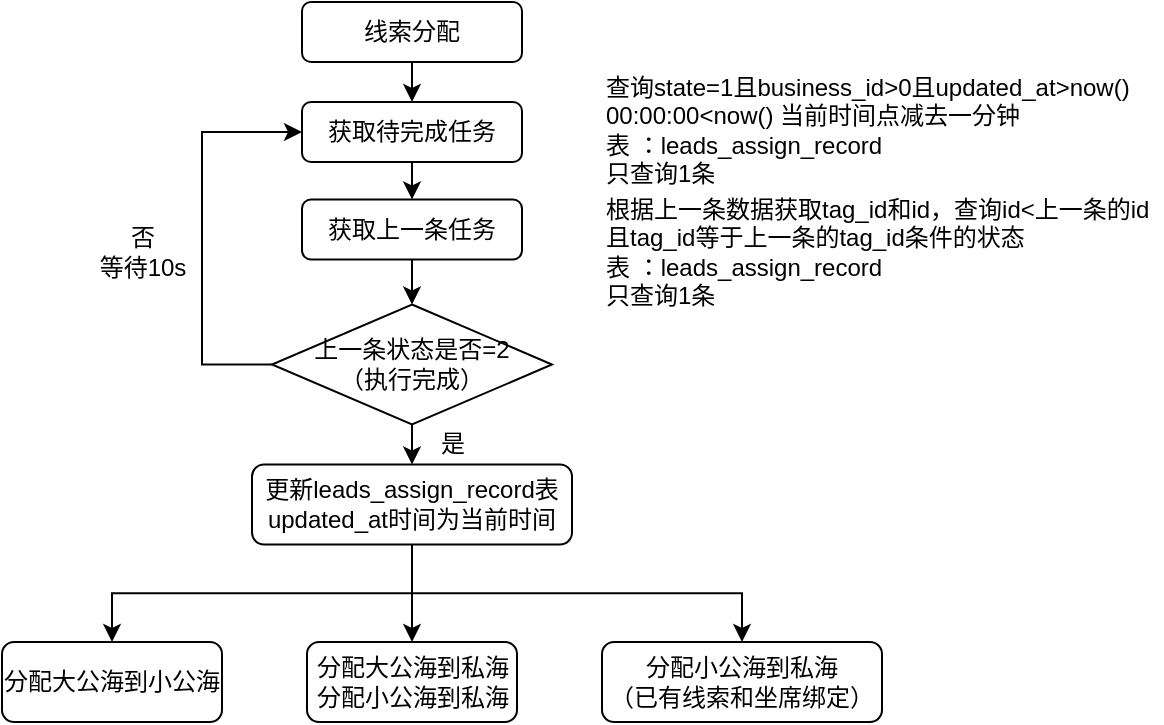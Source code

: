 <mxfile version="14.1.8" type="github">
  <diagram id="tQqcgxhjwbBOvLVQUvvc" name="Page-1">
    <mxGraphModel dx="946" dy="646" grid="1" gridSize="10" guides="1" tooltips="1" connect="1" arrows="1" fold="1" page="1" pageScale="1" pageWidth="1200" pageHeight="1920" math="0" shadow="0">
      <root>
        <mxCell id="0" />
        <mxCell id="1" parent="0" />
        <mxCell id="zeKRQwFSOE-vU90h6ogd-3" style="edgeStyle=orthogonalEdgeStyle;rounded=0;orthogonalLoop=1;jettySize=auto;html=1;exitX=0.5;exitY=1;exitDx=0;exitDy=0;entryX=0.5;entryY=0;entryDx=0;entryDy=0;" parent="1" source="zeKRQwFSOE-vU90h6ogd-1" target="zeKRQwFSOE-vU90h6ogd-2" edge="1">
          <mxGeometry relative="1" as="geometry" />
        </mxCell>
        <mxCell id="zeKRQwFSOE-vU90h6ogd-1" value="线索分配" style="rounded=1;whiteSpace=wrap;html=1;" parent="1" vertex="1">
          <mxGeometry x="420" y="10" width="110" height="30" as="geometry" />
        </mxCell>
        <mxCell id="zeKRQwFSOE-vU90h6ogd-8" style="edgeStyle=orthogonalEdgeStyle;rounded=0;orthogonalLoop=1;jettySize=auto;html=1;exitX=0.5;exitY=1;exitDx=0;exitDy=0;entryX=0.5;entryY=0;entryDx=0;entryDy=0;" parent="1" source="zeKRQwFSOE-vU90h6ogd-2" target="zeKRQwFSOE-vU90h6ogd-7" edge="1">
          <mxGeometry relative="1" as="geometry" />
        </mxCell>
        <mxCell id="zeKRQwFSOE-vU90h6ogd-2" value="获取待完成任务" style="rounded=1;whiteSpace=wrap;html=1;" parent="1" vertex="1">
          <mxGeometry x="420" y="60" width="110" height="30" as="geometry" />
        </mxCell>
        <mxCell id="zeKRQwFSOE-vU90h6ogd-6" value="查询state=1且business_id&amp;gt;0且updated_at&amp;gt;now() 00:00:00&amp;lt;now() 当前时间点减去一分钟&lt;br&gt;表 ：leads_assign_record&lt;br&gt;只查询1条" style="text;html=1;strokeColor=none;fillColor=none;align=left;verticalAlign=middle;whiteSpace=wrap;rounded=0;" parent="1" vertex="1">
          <mxGeometry x="570" y="47.5" width="280" height="52.5" as="geometry" />
        </mxCell>
        <mxCell id="zeKRQwFSOE-vU90h6ogd-15" style="edgeStyle=orthogonalEdgeStyle;rounded=0;orthogonalLoop=1;jettySize=auto;html=1;exitX=0.5;exitY=1;exitDx=0;exitDy=0;entryX=0.5;entryY=0;entryDx=0;entryDy=0;" parent="1" source="zeKRQwFSOE-vU90h6ogd-7" target="zeKRQwFSOE-vU90h6ogd-14" edge="1">
          <mxGeometry relative="1" as="geometry" />
        </mxCell>
        <mxCell id="zeKRQwFSOE-vU90h6ogd-7" value="获取上一条任务" style="rounded=1;whiteSpace=wrap;html=1;" parent="1" vertex="1">
          <mxGeometry x="420" y="108.75" width="110" height="30" as="geometry" />
        </mxCell>
        <mxCell id="zeKRQwFSOE-vU90h6ogd-11" value="根据上一条数据获取tag_id和id，查询id&amp;lt;上一条的id 且tag_id等于上一条的tag_id条件的状态&lt;br&gt;表 ：leads_assign_record&lt;br&gt;只查询1条" style="text;html=1;strokeColor=none;fillColor=none;align=left;verticalAlign=middle;whiteSpace=wrap;rounded=0;" parent="1" vertex="1">
          <mxGeometry x="570" y="108.75" width="280" height="52.5" as="geometry" />
        </mxCell>
        <mxCell id="zeKRQwFSOE-vU90h6ogd-17" style="edgeStyle=orthogonalEdgeStyle;rounded=0;orthogonalLoop=1;jettySize=auto;html=1;exitX=0;exitY=0.5;exitDx=0;exitDy=0;entryX=0;entryY=0.5;entryDx=0;entryDy=0;" parent="1" source="zeKRQwFSOE-vU90h6ogd-14" target="zeKRQwFSOE-vU90h6ogd-2" edge="1">
          <mxGeometry relative="1" as="geometry">
            <Array as="points">
              <mxPoint x="370" y="191" />
              <mxPoint x="370" y="75" />
            </Array>
          </mxGeometry>
        </mxCell>
        <mxCell id="zeKRQwFSOE-vU90h6ogd-22" style="edgeStyle=orthogonalEdgeStyle;rounded=0;orthogonalLoop=1;jettySize=auto;html=1;exitX=0.5;exitY=1;exitDx=0;exitDy=0;entryX=0.5;entryY=0;entryDx=0;entryDy=0;" parent="1" source="zeKRQwFSOE-vU90h6ogd-14" target="zeKRQwFSOE-vU90h6ogd-21" edge="1">
          <mxGeometry relative="1" as="geometry" />
        </mxCell>
        <mxCell id="zeKRQwFSOE-vU90h6ogd-14" value="上一条状态是否=2&lt;br&gt;（执行完成）" style="rhombus;whiteSpace=wrap;html=1;" parent="1" vertex="1">
          <mxGeometry x="405" y="161.25" width="140" height="60" as="geometry" />
        </mxCell>
        <mxCell id="zeKRQwFSOE-vU90h6ogd-16" style="edgeStyle=orthogonalEdgeStyle;rounded=0;orthogonalLoop=1;jettySize=auto;html=1;exitX=0.5;exitY=1;exitDx=0;exitDy=0;" parent="1" source="zeKRQwFSOE-vU90h6ogd-14" target="zeKRQwFSOE-vU90h6ogd-14" edge="1">
          <mxGeometry relative="1" as="geometry" />
        </mxCell>
        <mxCell id="zeKRQwFSOE-vU90h6ogd-18" value="否&lt;br&gt;等待10s" style="text;html=1;align=center;verticalAlign=middle;resizable=0;points=[];autosize=1;" parent="1" vertex="1">
          <mxGeometry x="310" y="120" width="60" height="30" as="geometry" />
        </mxCell>
        <mxCell id="zeKRQwFSOE-vU90h6ogd-20" value="是" style="text;html=1;align=center;verticalAlign=middle;resizable=0;points=[];autosize=1;" parent="1" vertex="1">
          <mxGeometry x="480" y="221.25" width="30" height="20" as="geometry" />
        </mxCell>
        <mxCell id="zeKRQwFSOE-vU90h6ogd-26" style="edgeStyle=orthogonalEdgeStyle;rounded=0;orthogonalLoop=1;jettySize=auto;html=1;exitX=0.5;exitY=1;exitDx=0;exitDy=0;entryX=0.5;entryY=0;entryDx=0;entryDy=0;" parent="1" source="zeKRQwFSOE-vU90h6ogd-21" target="zeKRQwFSOE-vU90h6ogd-23" edge="1">
          <mxGeometry relative="1" as="geometry" />
        </mxCell>
        <mxCell id="zeKRQwFSOE-vU90h6ogd-27" style="edgeStyle=orthogonalEdgeStyle;rounded=0;orthogonalLoop=1;jettySize=auto;html=1;exitX=0.5;exitY=1;exitDx=0;exitDy=0;entryX=0.5;entryY=0;entryDx=0;entryDy=0;" parent="1" source="zeKRQwFSOE-vU90h6ogd-21" target="zeKRQwFSOE-vU90h6ogd-24" edge="1">
          <mxGeometry relative="1" as="geometry" />
        </mxCell>
        <mxCell id="zeKRQwFSOE-vU90h6ogd-28" style="edgeStyle=orthogonalEdgeStyle;rounded=0;orthogonalLoop=1;jettySize=auto;html=1;exitX=0.5;exitY=1;exitDx=0;exitDy=0;entryX=0.5;entryY=0;entryDx=0;entryDy=0;" parent="1" source="zeKRQwFSOE-vU90h6ogd-21" target="zeKRQwFSOE-vU90h6ogd-25" edge="1">
          <mxGeometry relative="1" as="geometry" />
        </mxCell>
        <mxCell id="zeKRQwFSOE-vU90h6ogd-21" value="更新&lt;span style=&quot;text-align: left&quot;&gt;leads_assign_record表&lt;/span&gt;&lt;br&gt;updated_at时间为当前时间" style="rounded=1;whiteSpace=wrap;html=1;" parent="1" vertex="1">
          <mxGeometry x="395" y="241.25" width="160" height="40" as="geometry" />
        </mxCell>
        <mxCell id="zeKRQwFSOE-vU90h6ogd-23" value="分配大公海到小公海" style="rounded=1;whiteSpace=wrap;html=1;" parent="1" vertex="1">
          <mxGeometry x="270" y="330" width="110" height="40" as="geometry" />
        </mxCell>
        <mxCell id="zeKRQwFSOE-vU90h6ogd-24" value="分配大公海到私海&lt;br&gt;分配小公海到私海" style="rounded=1;whiteSpace=wrap;html=1;" parent="1" vertex="1">
          <mxGeometry x="422.5" y="330" width="105" height="40" as="geometry" />
        </mxCell>
        <mxCell id="zeKRQwFSOE-vU90h6ogd-25" value="分配小公海到私海&lt;br&gt;（已有线索和坐席绑定）" style="rounded=1;whiteSpace=wrap;html=1;" parent="1" vertex="1">
          <mxGeometry x="570" y="330" width="140" height="40" as="geometry" />
        </mxCell>
      </root>
    </mxGraphModel>
  </diagram>
</mxfile>

